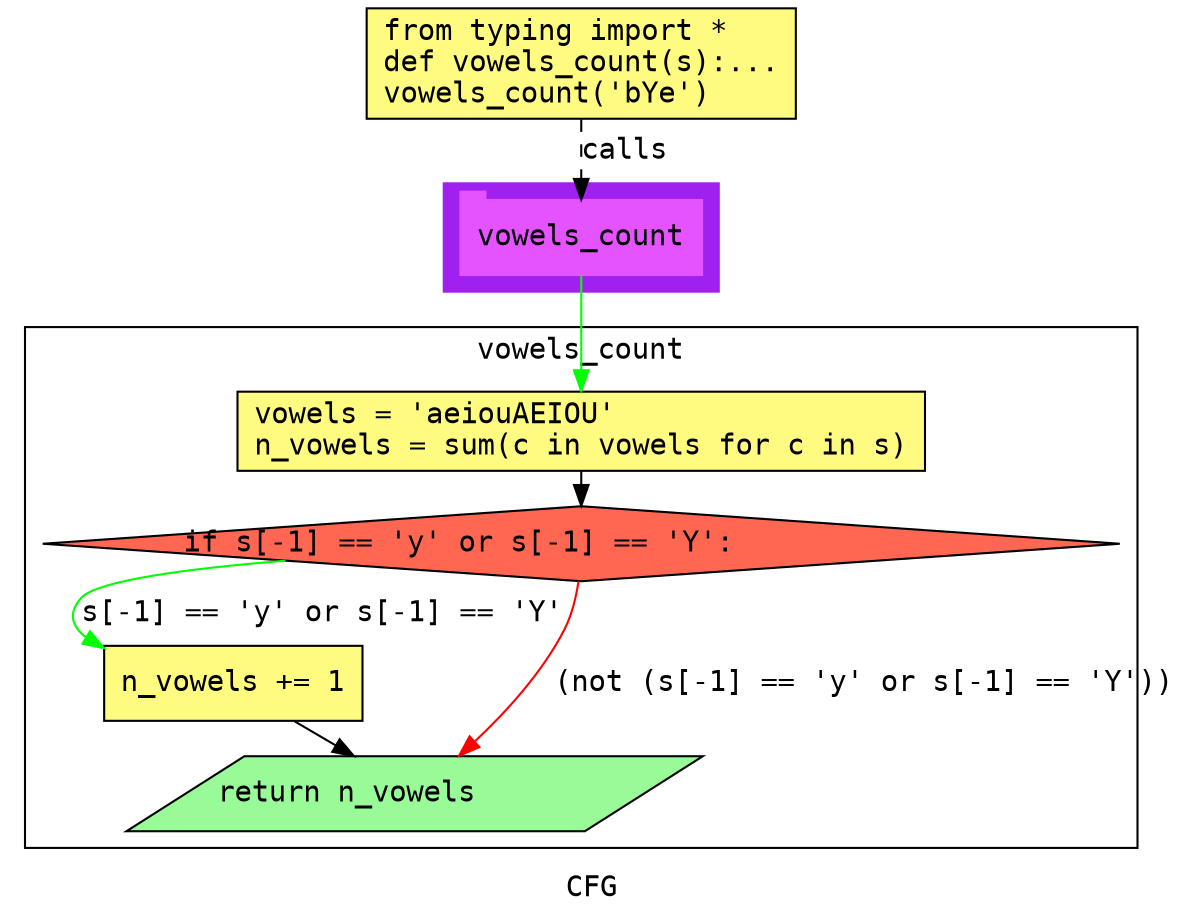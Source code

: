 digraph cluster228CFG {
	graph [bb="0,0,560,434",
		compound=True,
		fontname="DejaVu Sans Mono",
		label=CFG,
		lheight=0.21,
		lp="280,11.5",
		lwidth=0.35,
		pack=False,
		rankdir=TB,
		ranksep=0.02
	];
	node [fontname="DejaVu Sans Mono",
		label="\N"
	];
	edge [fontname="DejaVu Sans Mono"];
	subgraph cluster_1 {
		graph [bb="208,298,340,350",
			color=purple,
			compound=true,
			fontname="DejaVu Sans Mono",
			label="",
			rankdir=TB,
			ranksep=0.02,
			shape=tab,
			style=filled
		];
		node [fontname="DejaVu Sans Mono"];
		edge [fontname="DejaVu Sans Mono"];
		10	[color="#E552FF",
			height=0.5,
			label=vowels_count,
			linenum="[11]",
			pos="274,324",
			shape=tab,
			style=filled,
			width=1.6111];
	}
	subgraph cluster2vowels_count {
		graph [bb="8,31,540,281",
			compound=True,
			fontname="DejaVu Sans Mono",
			label=vowels_count,
			lheight=0.21,
			lp="274,269.5",
			lwidth=1.39,
			pack=False,
			rankdir=TB,
			ranksep=0.02
		];
		node [fontname="DejaVu Sans Mono"];
		edge [fontname="DejaVu Sans Mono"];
		subgraph cluster_3 {
			graph [color=purple,
				compound=true,
				fontname="DejaVu Sans Mono",
				label="",
				rankdir=TB,
				ranksep=0.02,
				shape=tab,
				style=filled
			];
			node [fontname="DejaVu Sans Mono"];
			edge [fontname="DejaVu Sans Mono"];
		}
		3	[fillcolor="#FFFB81",
			height=0.52778,
			label="vowels = 'aeiouAEIOU'\ln_vowels = sum(c in vowels for c in s)\l",
			linenum="[5, 6]",
			pos="274,231",
			shape=rectangle,
			style="filled,solid",
			width=4.5833];
		5	[fillcolor="#FF6752",
			height=0.5,
			label="if s[-1] == 'y' or s[-1] == 'Y':\l",
			linenum="[7]",
			pos="274,177",
			shape=diamond,
			style="filled,solid",
			width=7.1745];
		3 -> 5	[color=black,
			pos="e,274,195.22 274,211.81 274,209.71 274,207.53 274,205.33"];
		6	[fillcolor="#FFFB81",
			height=0.5,
			label="n_vowels += 1\l",
			linenum="[8]",
			pos="107,110",
			shape=rectangle,
			style="filled,solid",
			width=1.7222];
		5 -> 6	[color=green,
			label="s[-1] == 'y' or s[-1] == 'Y'",
			lp="151,143.5",
			pos="e,44.971,127.38 132.61,168.85 85.247,164.99 42.452,159.27 35,151 28.74,144.05 30.379,138.04 36.289,132.95"];
		7	[fillcolor="#98fb98",
			height=0.5,
			label="return n_vowels\l",
			linenum="[9]",
			pos="192,57",
			shape=parallelogram,
			style="filled,solid",
			width=3.7059];
		5 -> 7	[color=red,
			label="(not (s[-1] == 'y' or s[-1] == 'Y'))",
			lp="411,110",
			pos="e,214.77,75.28 273.24,158.95 272.36,151.58 270.57,143.04 267,136 256.43,115.17 238.44,96.176 222.73,82.147"];
		6 -> 7	[color=black,
			pos="e,163.54,75.075 135.78,91.734 141.94,88.038 148.53,84.085 154.95,80.232"];
	}
	1	[fillcolor="#FFFB81",
		height=0.73611,
		label="from typing import *\ldef vowels_count(s):...\lvowels_count('bYe')\l",
		linenum="[1]",
		pos="274,407.5",
		shape=rectangle,
		style="filled,solid",
		width=2.8611];
	1 -> 10	[label=calls,
		lp="295,365.5",
		pos="e,274,342.13 274,380.71 274,371.66 274,361.47 274,352.3",
		style=dashed];
	10 -> 3	[color=green,
		pos="e,274,250.29 274,305.88 274,293.12 274,275.4 274,260.52"];
}
